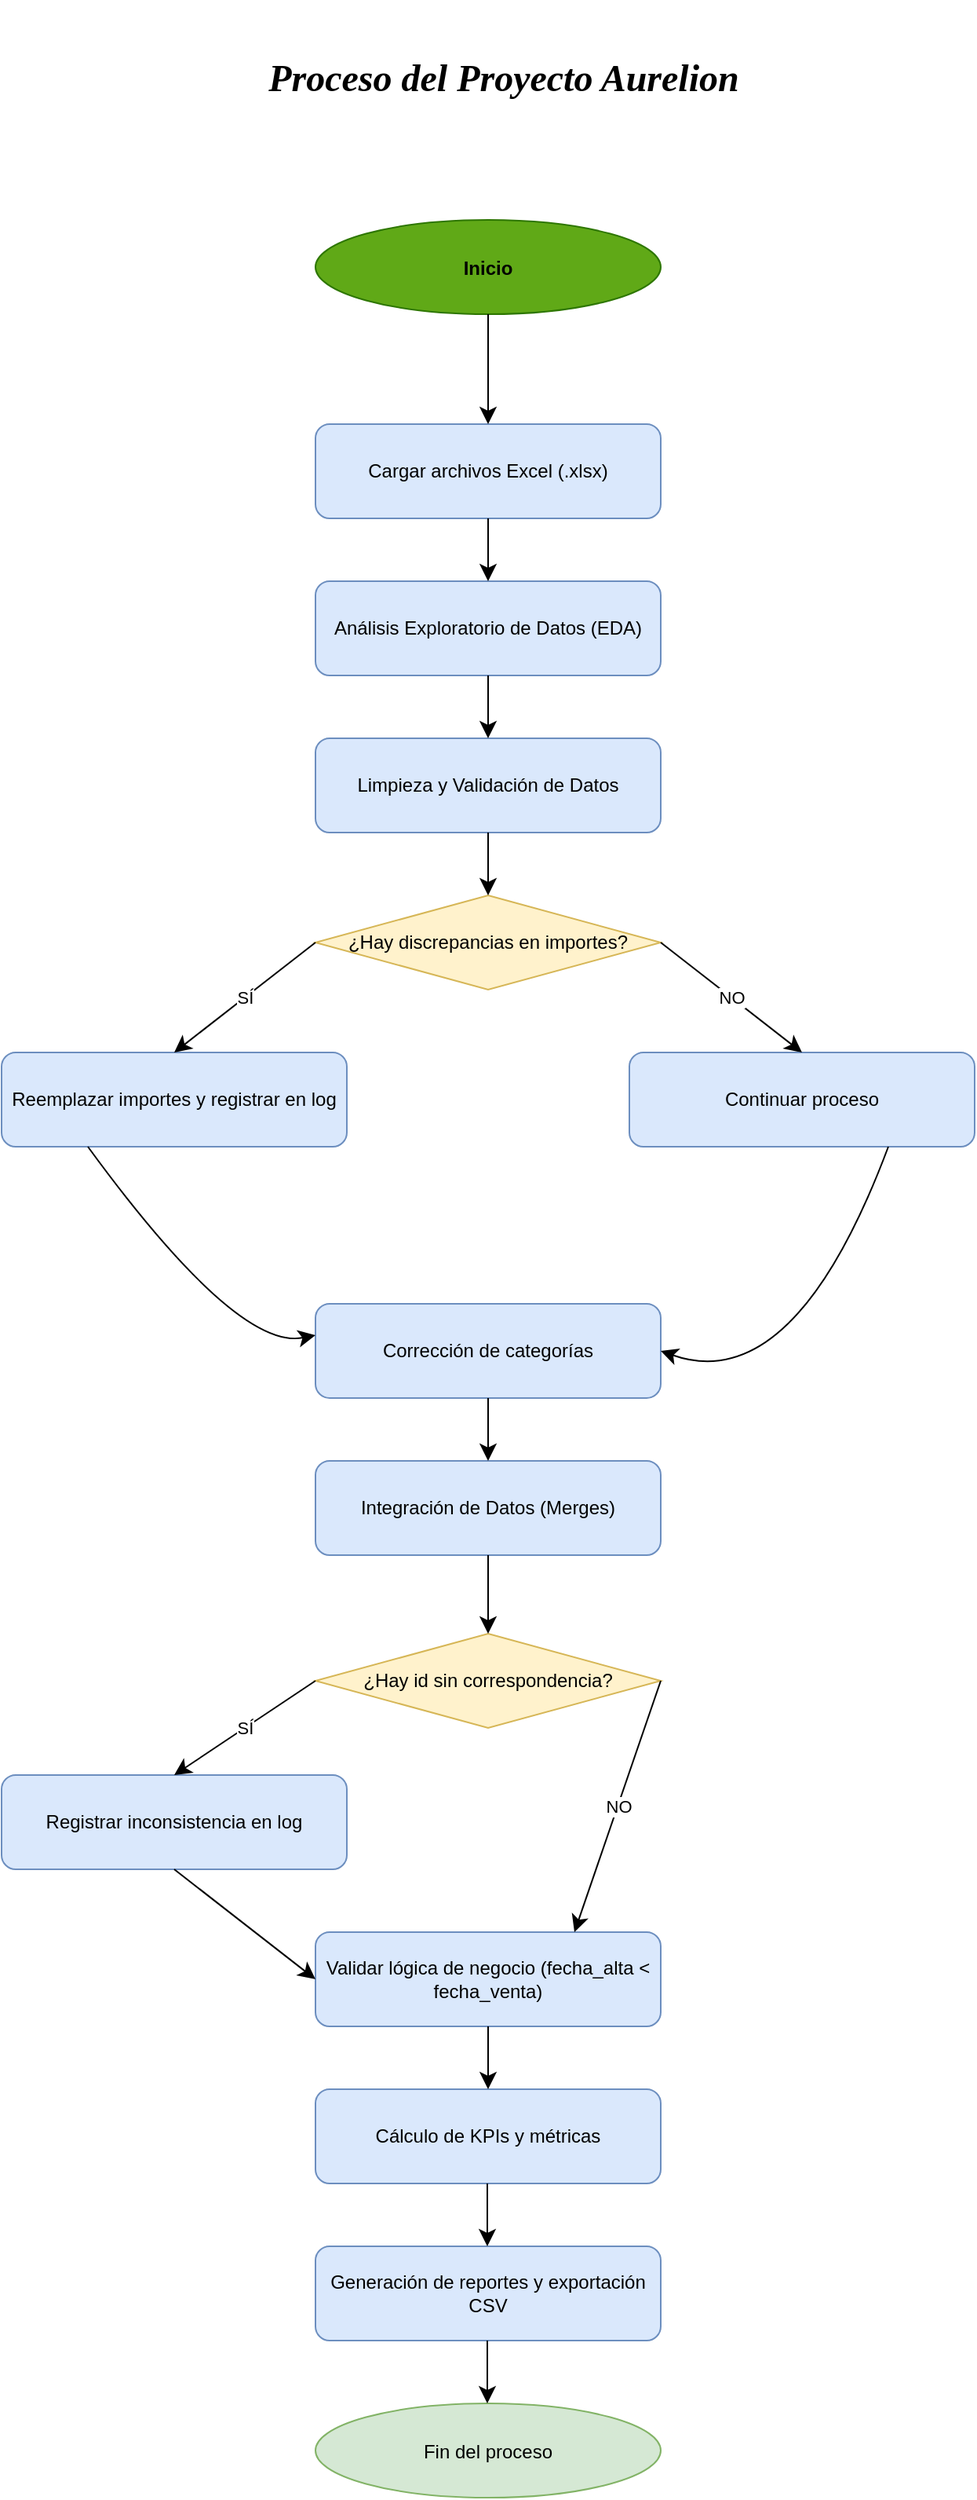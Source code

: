 <mxfile version="28.2.7">
  <diagram id="aurelion_flow_v2" name="Diagrama de Flujo Vertical - Proyecto Aurelion">
    <mxGraphModel grid="1" page="0" gridSize="10" guides="1" tooltips="1" connect="1" arrows="1" fold="1" pageScale="1" pageWidth="827" pageHeight="1169" math="0" shadow="0">
      <root>
        <mxCell id="0" />
        <mxCell id="1" parent="0" />
        <mxCell id="n1" value="Inicio" style="ellipse;fillColor=light-dark(#60A917,#446E2C);strokeColor=#2D7600;labelBackgroundColor=none;fontColor=default;fontStyle=1" vertex="1" parent="1">
          <mxGeometry x="300" y="10" width="220" height="60" as="geometry" />
        </mxCell>
        <mxCell id="n2" value="&lt;font face=&quot;Helvetica&quot;&gt;Cargar archivos Excel (.xlsx)&lt;/font&gt;" style="rounded=1;whiteSpace=wrap;html=1;fillColor=#dae8fc;strokeColor=#6c8ebf;" vertex="1" parent="1">
          <mxGeometry x="300" y="140" width="220" height="60" as="geometry" />
        </mxCell>
        <mxCell id="n3" value="Análisis Exploratorio de Datos (EDA)" style="rounded=1;whiteSpace=wrap;html=1;fillColor=#dae8fc;strokeColor=#6c8ebf;" vertex="1" parent="1">
          <mxGeometry x="300" y="240" width="220" height="60" as="geometry" />
        </mxCell>
        <mxCell id="n4" value="Limpieza y Validación de Datos" style="rounded=1;whiteSpace=wrap;html=1;fillColor=#dae8fc;strokeColor=#6c8ebf;" vertex="1" parent="1">
          <mxGeometry x="300" y="340" width="220" height="60" as="geometry" />
        </mxCell>
        <mxCell id="n5" value="¿Hay discrepancias en importes?" style="rhombus;whiteSpace=wrap;html=1;fillColor=#fff2cc;strokeColor=#d6b656;" vertex="1" parent="1">
          <mxGeometry x="300" y="440" width="220" height="60" as="geometry" />
        </mxCell>
        <mxCell id="n6" value="Reemplazar importes y registrar en log" style="rounded=1;whiteSpace=wrap;html=1;fillColor=#dae8fc;strokeColor=#6c8ebf;" vertex="1" parent="1">
          <mxGeometry x="100" y="540" width="220" height="60" as="geometry" />
        </mxCell>
        <mxCell id="n7" value="Continuar proceso" style="rounded=1;whiteSpace=wrap;html=1;fillColor=#dae8fc;strokeColor=#6c8ebf;" vertex="1" parent="1">
          <mxGeometry x="500" y="540" width="220" height="60" as="geometry" />
        </mxCell>
        <mxCell id="n8" value="Corrección de categorías" style="rounded=1;whiteSpace=wrap;html=1;fillColor=#dae8fc;strokeColor=#6c8ebf;" vertex="1" parent="1">
          <mxGeometry x="300" y="700" width="220" height="60" as="geometry" />
        </mxCell>
        <mxCell id="n9" value="Integración de Datos (Merges)" style="rounded=1;whiteSpace=wrap;html=1;fillColor=#dae8fc;strokeColor=#6c8ebf;" vertex="1" parent="1">
          <mxGeometry x="300" y="800" width="220" height="60" as="geometry" />
        </mxCell>
        <mxCell id="n10" value="¿Hay id sin correspondencia?" style="rhombus;whiteSpace=wrap;html=1;fillColor=#fff2cc;strokeColor=#d6b656;" vertex="1" parent="1">
          <mxGeometry x="300" y="910" width="220" height="60" as="geometry" />
        </mxCell>
        <mxCell id="n11" value="Registrar inconsistencia en log" style="rounded=1;whiteSpace=wrap;html=1;fillColor=#dae8fc;strokeColor=#6c8ebf;" vertex="1" parent="1">
          <mxGeometry x="100" y="1000" width="220" height="60" as="geometry" />
        </mxCell>
        <mxCell id="n12" value="Validar lógica de negocio (fecha_alta &lt; fecha_venta)" style="rounded=1;whiteSpace=wrap;html=1;fillColor=#dae8fc;strokeColor=#6c8ebf;" vertex="1" parent="1">
          <mxGeometry x="300" y="1100" width="220" height="60" as="geometry" />
        </mxCell>
        <mxCell id="n13" value="Cálculo de KPIs y métricas" style="rounded=1;whiteSpace=wrap;html=1;fillColor=#dae8fc;strokeColor=#6c8ebf;" vertex="1" parent="1">
          <mxGeometry x="300" y="1200" width="220" height="60" as="geometry" />
        </mxCell>
        <mxCell id="n14" value="Generación de reportes y exportación CSV" style="rounded=1;whiteSpace=wrap;html=1;fillColor=#dae8fc;strokeColor=#6c8ebf;" vertex="1" parent="1">
          <mxGeometry x="300" y="1300" width="220" height="60" as="geometry" />
        </mxCell>
        <mxCell id="n15" value="Fin del proceso" style="ellipse;fillColor=#d5e8d4;strokeColor=#82b366;" vertex="1" parent="1">
          <mxGeometry x="300" y="1400" width="220" height="60" as="geometry" />
        </mxCell>
        <mxCell id="W0o5I-VcOFZfcAdrRX7K-2" value="&lt;font style=&quot;font-size: 24px;&quot; face=&quot;Times New Roman&quot;&gt;&lt;b&gt;&lt;i&gt;Proceso del Proyecto Aurelion&lt;/i&gt;&lt;/b&gt;&lt;/font&gt;" style="text;strokeColor=none;fillColor=none;html=1;align=center;verticalAlign=middle;whiteSpace=wrap;rounded=0;fontSize=16;" vertex="1" parent="1">
          <mxGeometry x="225" y="-130" width="390" height="100" as="geometry" />
        </mxCell>
        <mxCell id="W0o5I-VcOFZfcAdrRX7K-4" value="" style="endArrow=classic;html=1;rounded=0;fontSize=12;startSize=8;endSize=8;curved=1;exitX=0.5;exitY=1;exitDx=0;exitDy=0;entryX=0.5;entryY=0;entryDx=0;entryDy=0;" edge="1" parent="1" source="n1" target="n2">
          <mxGeometry width="50" height="50" relative="1" as="geometry">
            <mxPoint x="640" y="250" as="sourcePoint" />
            <mxPoint x="690" y="200" as="targetPoint" />
          </mxGeometry>
        </mxCell>
        <mxCell id="W0o5I-VcOFZfcAdrRX7K-5" value="" style="endArrow=classic;html=1;rounded=0;fontSize=12;startSize=8;endSize=8;curved=1;exitX=0.5;exitY=1;exitDx=0;exitDy=0;entryX=0.5;entryY=0;entryDx=0;entryDy=0;" edge="1" parent="1" source="n2" target="n3">
          <mxGeometry width="50" height="50" relative="1" as="geometry">
            <mxPoint x="640" y="250" as="sourcePoint" />
            <mxPoint x="690" y="200" as="targetPoint" />
          </mxGeometry>
        </mxCell>
        <mxCell id="W0o5I-VcOFZfcAdrRX7K-6" value="" style="endArrow=classic;html=1;rounded=0;fontSize=12;startSize=8;endSize=8;curved=1;entryX=0.5;entryY=0;entryDx=0;entryDy=0;exitX=0.5;exitY=1;exitDx=0;exitDy=0;" edge="1" parent="1" source="n3" target="n4">
          <mxGeometry width="50" height="50" relative="1" as="geometry">
            <mxPoint x="420" y="300" as="sourcePoint" />
            <mxPoint x="470" y="250" as="targetPoint" />
            <Array as="points" />
          </mxGeometry>
        </mxCell>
        <mxCell id="W0o5I-VcOFZfcAdrRX7K-7" value="" style="endArrow=classic;html=1;rounded=0;fontSize=12;startSize=8;endSize=8;curved=1;exitX=0.5;exitY=1;exitDx=0;exitDy=0;entryX=0.5;entryY=0;entryDx=0;entryDy=0;" edge="1" parent="1" source="n4" target="n5">
          <mxGeometry width="50" height="50" relative="1" as="geometry">
            <mxPoint x="570" y="430" as="sourcePoint" />
            <mxPoint x="620" y="380" as="targetPoint" />
          </mxGeometry>
        </mxCell>
        <mxCell id="W0o5I-VcOFZfcAdrRX7K-10" value="" style="endArrow=classic;html=1;rounded=0;fontSize=12;startSize=8;endSize=8;curved=1;exitX=0;exitY=0.5;exitDx=0;exitDy=0;entryX=0.5;entryY=0;entryDx=0;entryDy=0;" edge="1" parent="1" source="n5" target="n6">
          <mxGeometry relative="1" as="geometry">
            <mxPoint x="140" y="400" as="sourcePoint" />
            <mxPoint x="240" y="400" as="targetPoint" />
          </mxGeometry>
        </mxCell>
        <mxCell id="W0o5I-VcOFZfcAdrRX7K-11" value="SÍ" style="edgeLabel;resizable=0;html=1;;align=center;verticalAlign=middle;" connectable="0" vertex="1" parent="W0o5I-VcOFZfcAdrRX7K-10">
          <mxGeometry relative="1" as="geometry" />
        </mxCell>
        <mxCell id="W0o5I-VcOFZfcAdrRX7K-18" value="No" style="endArrow=classic;html=1;rounded=0;fontSize=12;startSize=8;endSize=8;curved=1;exitX=1;exitY=0.5;exitDx=0;exitDy=0;entryX=0.5;entryY=0;entryDx=0;entryDy=0;" edge="1" parent="1" source="n5" target="n7">
          <mxGeometry relative="1" as="geometry">
            <mxPoint x="470" y="480" as="sourcePoint" />
            <mxPoint x="570" y="480" as="targetPoint" />
          </mxGeometry>
        </mxCell>
        <mxCell id="W0o5I-VcOFZfcAdrRX7K-19" value="NO" style="edgeLabel;resizable=0;html=1;;align=center;verticalAlign=middle;" connectable="0" vertex="1" parent="W0o5I-VcOFZfcAdrRX7K-18">
          <mxGeometry relative="1" as="geometry" />
        </mxCell>
        <mxCell id="W0o5I-VcOFZfcAdrRX7K-24" value="" style="curved=1;endArrow=classic;html=1;rounded=0;fontSize=12;startSize=8;endSize=8;exitX=0.25;exitY=1;exitDx=0;exitDy=0;" edge="1" parent="1" source="n6">
          <mxGeometry width="50" height="50" relative="1" as="geometry">
            <mxPoint x="250" y="770" as="sourcePoint" />
            <mxPoint x="300" y="720" as="targetPoint" />
            <Array as="points">
              <mxPoint x="250" y="730" />
            </Array>
          </mxGeometry>
        </mxCell>
        <mxCell id="W0o5I-VcOFZfcAdrRX7K-25" value="" style="curved=1;endArrow=classic;html=1;rounded=0;fontSize=12;startSize=8;endSize=8;exitX=0.75;exitY=1;exitDx=0;exitDy=0;entryX=1;entryY=0.5;entryDx=0;entryDy=0;" edge="1" parent="1" source="n7" target="n8">
          <mxGeometry width="50" height="50" relative="1" as="geometry">
            <mxPoint x="510" y="630" as="sourcePoint" />
            <mxPoint x="655" y="750" as="targetPoint" />
            <Array as="points">
              <mxPoint x="605" y="760" />
            </Array>
          </mxGeometry>
        </mxCell>
        <mxCell id="W0o5I-VcOFZfcAdrRX7K-26" value="" style="endArrow=classic;html=1;rounded=0;fontSize=12;startSize=8;endSize=8;curved=1;exitX=0.5;exitY=1;exitDx=0;exitDy=0;entryX=0.5;entryY=0;entryDx=0;entryDy=0;" edge="1" parent="1" source="n9" target="n10">
          <mxGeometry width="50" height="50" relative="1" as="geometry">
            <mxPoint x="585" y="910" as="sourcePoint" />
            <mxPoint x="635" y="860" as="targetPoint" />
          </mxGeometry>
        </mxCell>
        <mxCell id="W0o5I-VcOFZfcAdrRX7K-27" value="" style="endArrow=classic;html=1;rounded=0;fontSize=12;startSize=8;endSize=8;curved=1;entryX=0.5;entryY=0;entryDx=0;entryDy=0;exitX=0;exitY=0.5;exitDx=0;exitDy=0;" edge="1" parent="1" source="n10" target="n11">
          <mxGeometry relative="1" as="geometry">
            <mxPoint x="120" y="930" as="sourcePoint" />
            <mxPoint x="220" y="930" as="targetPoint" />
          </mxGeometry>
        </mxCell>
        <mxCell id="W0o5I-VcOFZfcAdrRX7K-28" value="SÍ" style="edgeLabel;resizable=0;html=1;;align=center;verticalAlign=middle;" connectable="0" vertex="1" parent="W0o5I-VcOFZfcAdrRX7K-27">
          <mxGeometry relative="1" as="geometry" />
        </mxCell>
        <mxCell id="W0o5I-VcOFZfcAdrRX7K-29" value="" style="endArrow=classic;html=1;rounded=0;fontSize=12;startSize=8;endSize=8;curved=1;exitX=1;exitY=0.5;exitDx=0;exitDy=0;entryX=0.75;entryY=0;entryDx=0;entryDy=0;" edge="1" parent="1" source="n10" target="n12">
          <mxGeometry relative="1" as="geometry">
            <mxPoint x="480" y="990" as="sourcePoint" />
            <mxPoint x="580" y="990" as="targetPoint" />
          </mxGeometry>
        </mxCell>
        <mxCell id="W0o5I-VcOFZfcAdrRX7K-30" value="NO" style="edgeLabel;resizable=0;html=1;;align=center;verticalAlign=middle;" connectable="0" vertex="1" parent="W0o5I-VcOFZfcAdrRX7K-29">
          <mxGeometry relative="1" as="geometry" />
        </mxCell>
        <mxCell id="W0o5I-VcOFZfcAdrRX7K-31" value="" style="endArrow=classic;html=1;rounded=0;fontSize=12;startSize=8;endSize=8;curved=1;entryX=0.5;entryY=0;entryDx=0;entryDy=0;exitX=0.5;exitY=1;exitDx=0;exitDy=0;" edge="1" parent="1" source="n12" target="n13">
          <mxGeometry width="50" height="50" relative="1" as="geometry">
            <mxPoint x="170" y="1200" as="sourcePoint" />
            <mxPoint x="220" y="1150" as="targetPoint" />
          </mxGeometry>
        </mxCell>
        <mxCell id="W0o5I-VcOFZfcAdrRX7K-32" value="" style="endArrow=classic;html=1;rounded=0;fontSize=12;startSize=8;endSize=8;curved=1;entryX=0.5;entryY=0;entryDx=0;entryDy=0;exitX=0.5;exitY=1;exitDx=0;exitDy=0;" edge="1" parent="1">
          <mxGeometry width="50" height="50" relative="1" as="geometry">
            <mxPoint x="409.5" y="1260" as="sourcePoint" />
            <mxPoint x="409.5" y="1300" as="targetPoint" />
          </mxGeometry>
        </mxCell>
        <mxCell id="W0o5I-VcOFZfcAdrRX7K-33" value="" style="endArrow=classic;html=1;rounded=0;fontSize=12;startSize=8;endSize=8;curved=1;entryX=0.5;entryY=0;entryDx=0;entryDy=0;exitX=0.5;exitY=1;exitDx=0;exitDy=0;" edge="1" parent="1">
          <mxGeometry width="50" height="50" relative="1" as="geometry">
            <mxPoint x="409.5" y="1360" as="sourcePoint" />
            <mxPoint x="409.5" y="1400" as="targetPoint" />
          </mxGeometry>
        </mxCell>
        <mxCell id="W0o5I-VcOFZfcAdrRX7K-34" value="" style="endArrow=classic;html=1;rounded=0;fontSize=12;startSize=8;endSize=8;curved=1;entryX=0;entryY=0.5;entryDx=0;entryDy=0;exitX=0.5;exitY=1;exitDx=0;exitDy=0;" edge="1" parent="1" source="n11" target="n12">
          <mxGeometry width="50" height="50" relative="1" as="geometry">
            <mxPoint x="185" y="1190" as="sourcePoint" />
            <mxPoint x="235" y="1140" as="targetPoint" />
          </mxGeometry>
        </mxCell>
        <mxCell id="W0o5I-VcOFZfcAdrRX7K-35" value="" style="endArrow=classic;html=1;rounded=0;fontSize=12;startSize=8;endSize=8;curved=1;entryX=0.5;entryY=0;entryDx=0;entryDy=0;exitX=0.5;exitY=1;exitDx=0;exitDy=0;" edge="1" parent="1" source="n8" target="n9">
          <mxGeometry width="50" height="50" relative="1" as="geometry">
            <mxPoint x="170" y="840" as="sourcePoint" />
            <mxPoint x="220" y="790" as="targetPoint" />
          </mxGeometry>
        </mxCell>
      </root>
    </mxGraphModel>
  </diagram>
</mxfile>
